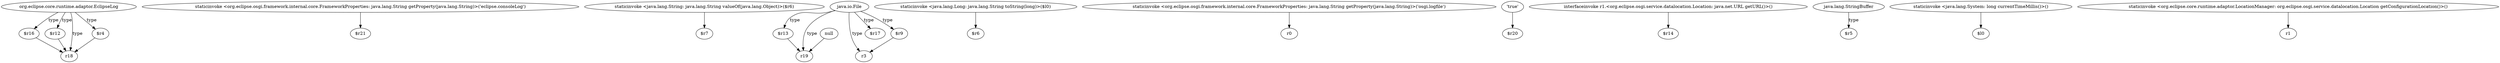 digraph g {
0[label="org.eclipse.core.runtime.adaptor.EclipseLog"]
1[label="$r16"]
0->1[label="type"]
2[label="$r12"]
3[label="r18"]
2->3[label=""]
4[label="staticinvoke <org.eclipse.osgi.framework.internal.core.FrameworkProperties: java.lang.String getProperty(java.lang.String)>('eclipse.consoleLog')"]
5[label="$r21"]
4->5[label=""]
6[label="staticinvoke <java.lang.String: java.lang.String valueOf(java.lang.Object)>($r6)"]
7[label="$r7"]
6->7[label=""]
8[label="java.io.File"]
9[label="$r13"]
8->9[label="type"]
10[label="$r4"]
0->10[label="type"]
11[label="null"]
12[label="r19"]
11->12[label=""]
13[label="staticinvoke <java.lang.Long: java.lang.String toString(long)>($l0)"]
14[label="$r6"]
13->14[label=""]
15[label="$r9"]
8->15[label="type"]
16[label="staticinvoke <org.eclipse.osgi.framework.internal.core.FrameworkProperties: java.lang.String getProperty(java.lang.String)>('osgi.logfile')"]
17[label="r0"]
16->17[label=""]
18[label="'true'"]
19[label="$r20"]
18->19[label=""]
20[label="r3"]
8->20[label="type"]
21[label="interfaceinvoke r1.<org.eclipse.osgi.service.datalocation.Location: java.net.URL getURL()>()"]
22[label="$r14"]
21->22[label=""]
9->12[label=""]
10->3[label=""]
23[label="$r17"]
8->23[label="type"]
0->3[label="type"]
0->2[label="type"]
24[label="java.lang.StringBuffer"]
25[label="$r5"]
24->25[label="type"]
26[label="staticinvoke <java.lang.System: long currentTimeMillis()>()"]
27[label="$l0"]
26->27[label=""]
8->12[label="type"]
28[label="staticinvoke <org.eclipse.core.runtime.adaptor.LocationManager: org.eclipse.osgi.service.datalocation.Location getConfigurationLocation()>()"]
29[label="r1"]
28->29[label=""]
15->20[label=""]
1->3[label=""]
}